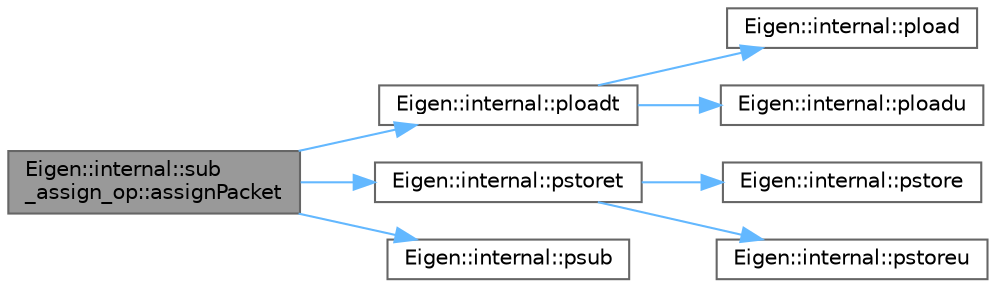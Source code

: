 digraph "Eigen::internal::sub_assign_op::assignPacket"
{
 // LATEX_PDF_SIZE
  bgcolor="transparent";
  edge [fontname=Helvetica,fontsize=10,labelfontname=Helvetica,labelfontsize=10];
  node [fontname=Helvetica,fontsize=10,shape=box,height=0.2,width=0.4];
  rankdir="LR";
  Node1 [id="Node000001",label="Eigen::internal::sub\l_assign_op::assignPacket",height=0.2,width=0.4,color="gray40", fillcolor="grey60", style="filled", fontcolor="black",tooltip=" "];
  Node1 -> Node2 [id="edge1_Node000001_Node000002",color="steelblue1",style="solid",tooltip=" "];
  Node2 [id="Node000002",label="Eigen::internal::ploadt",height=0.2,width=0.4,color="grey40", fillcolor="white", style="filled",URL="$namespace_eigen_1_1internal.html#ac12becb16e24b41520ac853b2b5bf2cb",tooltip=" "];
  Node2 -> Node3 [id="edge2_Node000002_Node000003",color="steelblue1",style="solid",tooltip=" "];
  Node3 [id="Node000003",label="Eigen::internal::pload",height=0.2,width=0.4,color="grey40", fillcolor="white", style="filled",URL="$namespace_eigen_1_1internal.html#ae25c18feab0271a245176a7a3f2dcd3d",tooltip=" "];
  Node2 -> Node4 [id="edge3_Node000002_Node000004",color="steelblue1",style="solid",tooltip=" "];
  Node4 [id="Node000004",label="Eigen::internal::ploadu",height=0.2,width=0.4,color="grey40", fillcolor="white", style="filled",URL="$namespace_eigen_1_1internal.html#a5987b33df9fc7e5bd824287307fac913",tooltip=" "];
  Node1 -> Node5 [id="edge4_Node000001_Node000005",color="steelblue1",style="solid",tooltip=" "];
  Node5 [id="Node000005",label="Eigen::internal::pstoret",height=0.2,width=0.4,color="grey40", fillcolor="white", style="filled",URL="$namespace_eigen_1_1internal.html#a8de0ba2d55374f1277e7266e1788b3db",tooltip=" "];
  Node5 -> Node6 [id="edge5_Node000005_Node000006",color="steelblue1",style="solid",tooltip=" "];
  Node6 [id="Node000006",label="Eigen::internal::pstore",height=0.2,width=0.4,color="grey40", fillcolor="white", style="filled",URL="$namespace_eigen_1_1internal.html#aaab57ef8d873301545ff0afbf2e28458",tooltip=" "];
  Node5 -> Node7 [id="edge6_Node000005_Node000007",color="steelblue1",style="solid",tooltip=" "];
  Node7 [id="Node000007",label="Eigen::internal::pstoreu",height=0.2,width=0.4,color="grey40", fillcolor="white", style="filled",URL="$namespace_eigen_1_1internal.html#abcb1c5d429335ed8c976a6b238287a2e",tooltip=" "];
  Node1 -> Node8 [id="edge7_Node000001_Node000008",color="steelblue1",style="solid",tooltip=" "];
  Node8 [id="Node000008",label="Eigen::internal::psub",height=0.2,width=0.4,color="grey40", fillcolor="white", style="filled",URL="$namespace_eigen_1_1internal.html#acfb1e7fe49c73d1885dea028b1745e6a",tooltip=" "];
}
